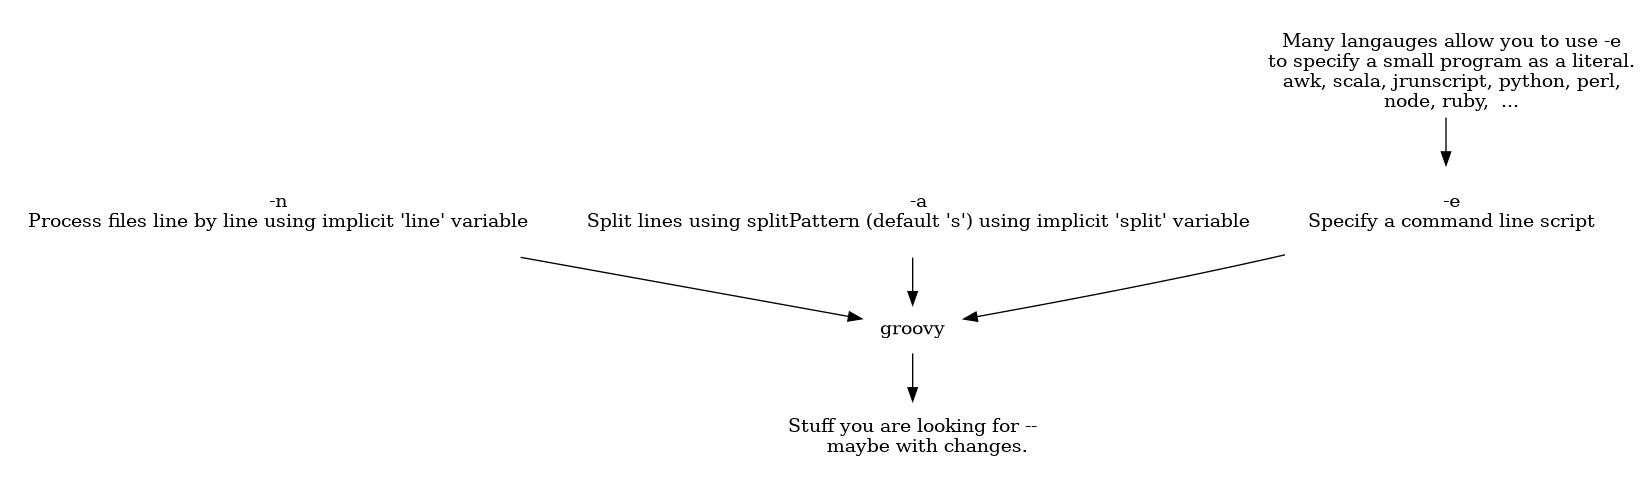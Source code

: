 @startuml
digraph G {
     
  bgcolor="transparent"
  node[style=filled color=white]
     
     

  #rankdir=LR

  { e, n, a } -> groovy ->
     "Stuff you are looking for --
     maybe with changes."
  also -> e

  n [shape=box label="
  -n
  Process files line by line using implicit 'line' variable
  "]

  e [shape=box label="
  -e
  Specify a command line script
  "]

  a [shape=box label="
  -a
  Split lines using splitPattern (default '\s') using implicit 'split' variable
  "]

  also [shape=none label="
  Many langauges allow you to use -e
  to specify a small program as a literal.
  awk, scala, jrunscript, python, perl,
  node, ruby,  ..."]
}

@enduml
